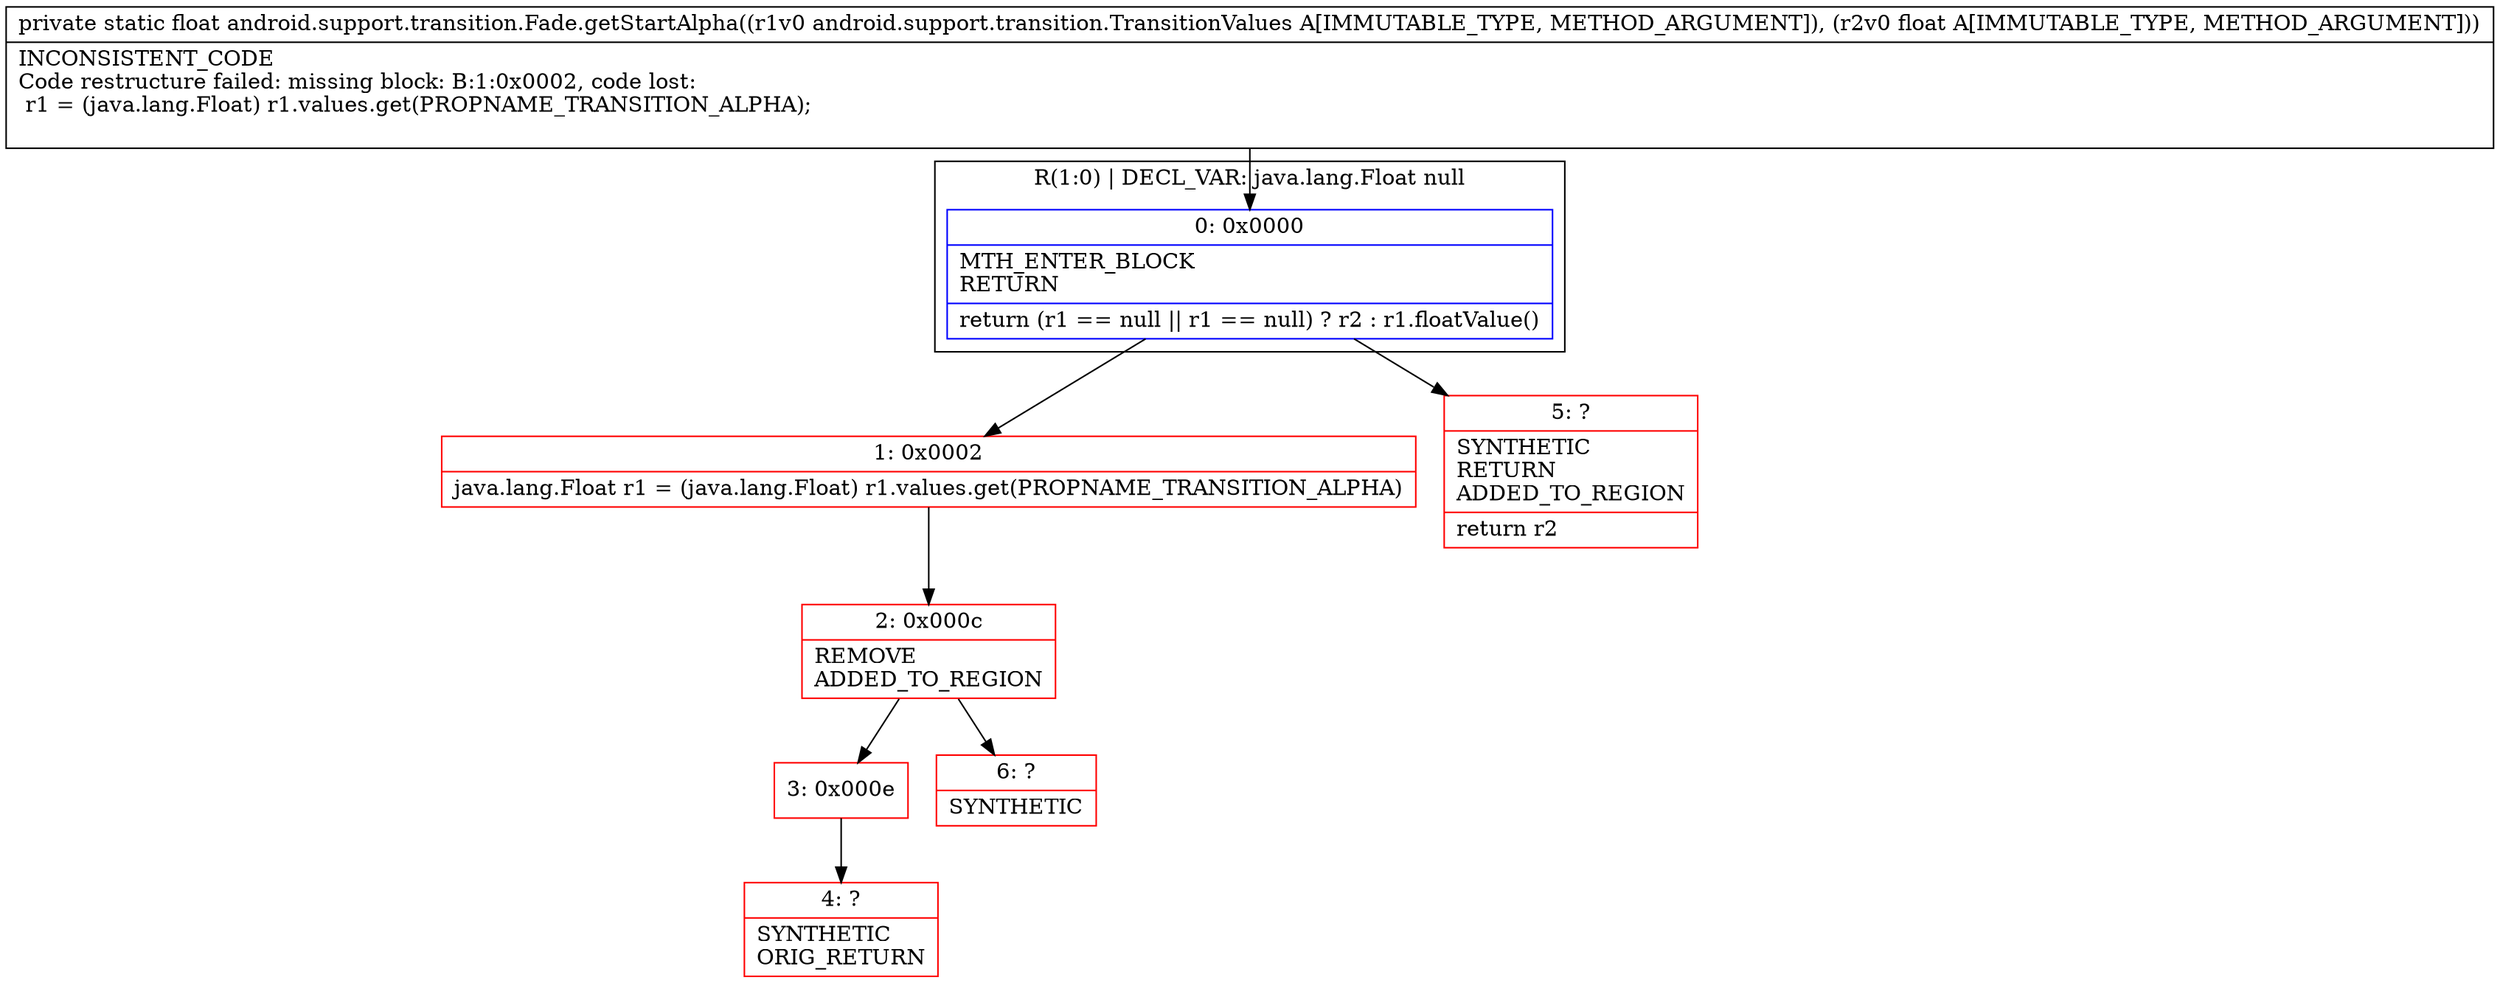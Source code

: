 digraph "CFG forandroid.support.transition.Fade.getStartAlpha(Landroid\/support\/transition\/TransitionValues;F)F" {
subgraph cluster_Region_1827745019 {
label = "R(1:0) | DECL_VAR: java.lang.Float null\l";
node [shape=record,color=blue];
Node_0 [shape=record,label="{0\:\ 0x0000|MTH_ENTER_BLOCK\lRETURN\l|return (r1 == null \|\| r1 == null) ? r2 : r1.floatValue()\l}"];
}
Node_1 [shape=record,color=red,label="{1\:\ 0x0002|java.lang.Float r1 = (java.lang.Float) r1.values.get(PROPNAME_TRANSITION_ALPHA)\l}"];
Node_2 [shape=record,color=red,label="{2\:\ 0x000c|REMOVE\lADDED_TO_REGION\l}"];
Node_3 [shape=record,color=red,label="{3\:\ 0x000e}"];
Node_4 [shape=record,color=red,label="{4\:\ ?|SYNTHETIC\lORIG_RETURN\l}"];
Node_5 [shape=record,color=red,label="{5\:\ ?|SYNTHETIC\lRETURN\lADDED_TO_REGION\l|return r2\l}"];
Node_6 [shape=record,color=red,label="{6\:\ ?|SYNTHETIC\l}"];
MethodNode[shape=record,label="{private static float android.support.transition.Fade.getStartAlpha((r1v0 android.support.transition.TransitionValues A[IMMUTABLE_TYPE, METHOD_ARGUMENT]), (r2v0 float A[IMMUTABLE_TYPE, METHOD_ARGUMENT]))  | INCONSISTENT_CODE\lCode restructure failed: missing block: B:1:0x0002, code lost:\l    r1 = (java.lang.Float) r1.values.get(PROPNAME_TRANSITION_ALPHA);\l\l}"];
MethodNode -> Node_0;
Node_0 -> Node_1;
Node_0 -> Node_5;
Node_1 -> Node_2;
Node_2 -> Node_3;
Node_2 -> Node_6;
Node_3 -> Node_4;
}


